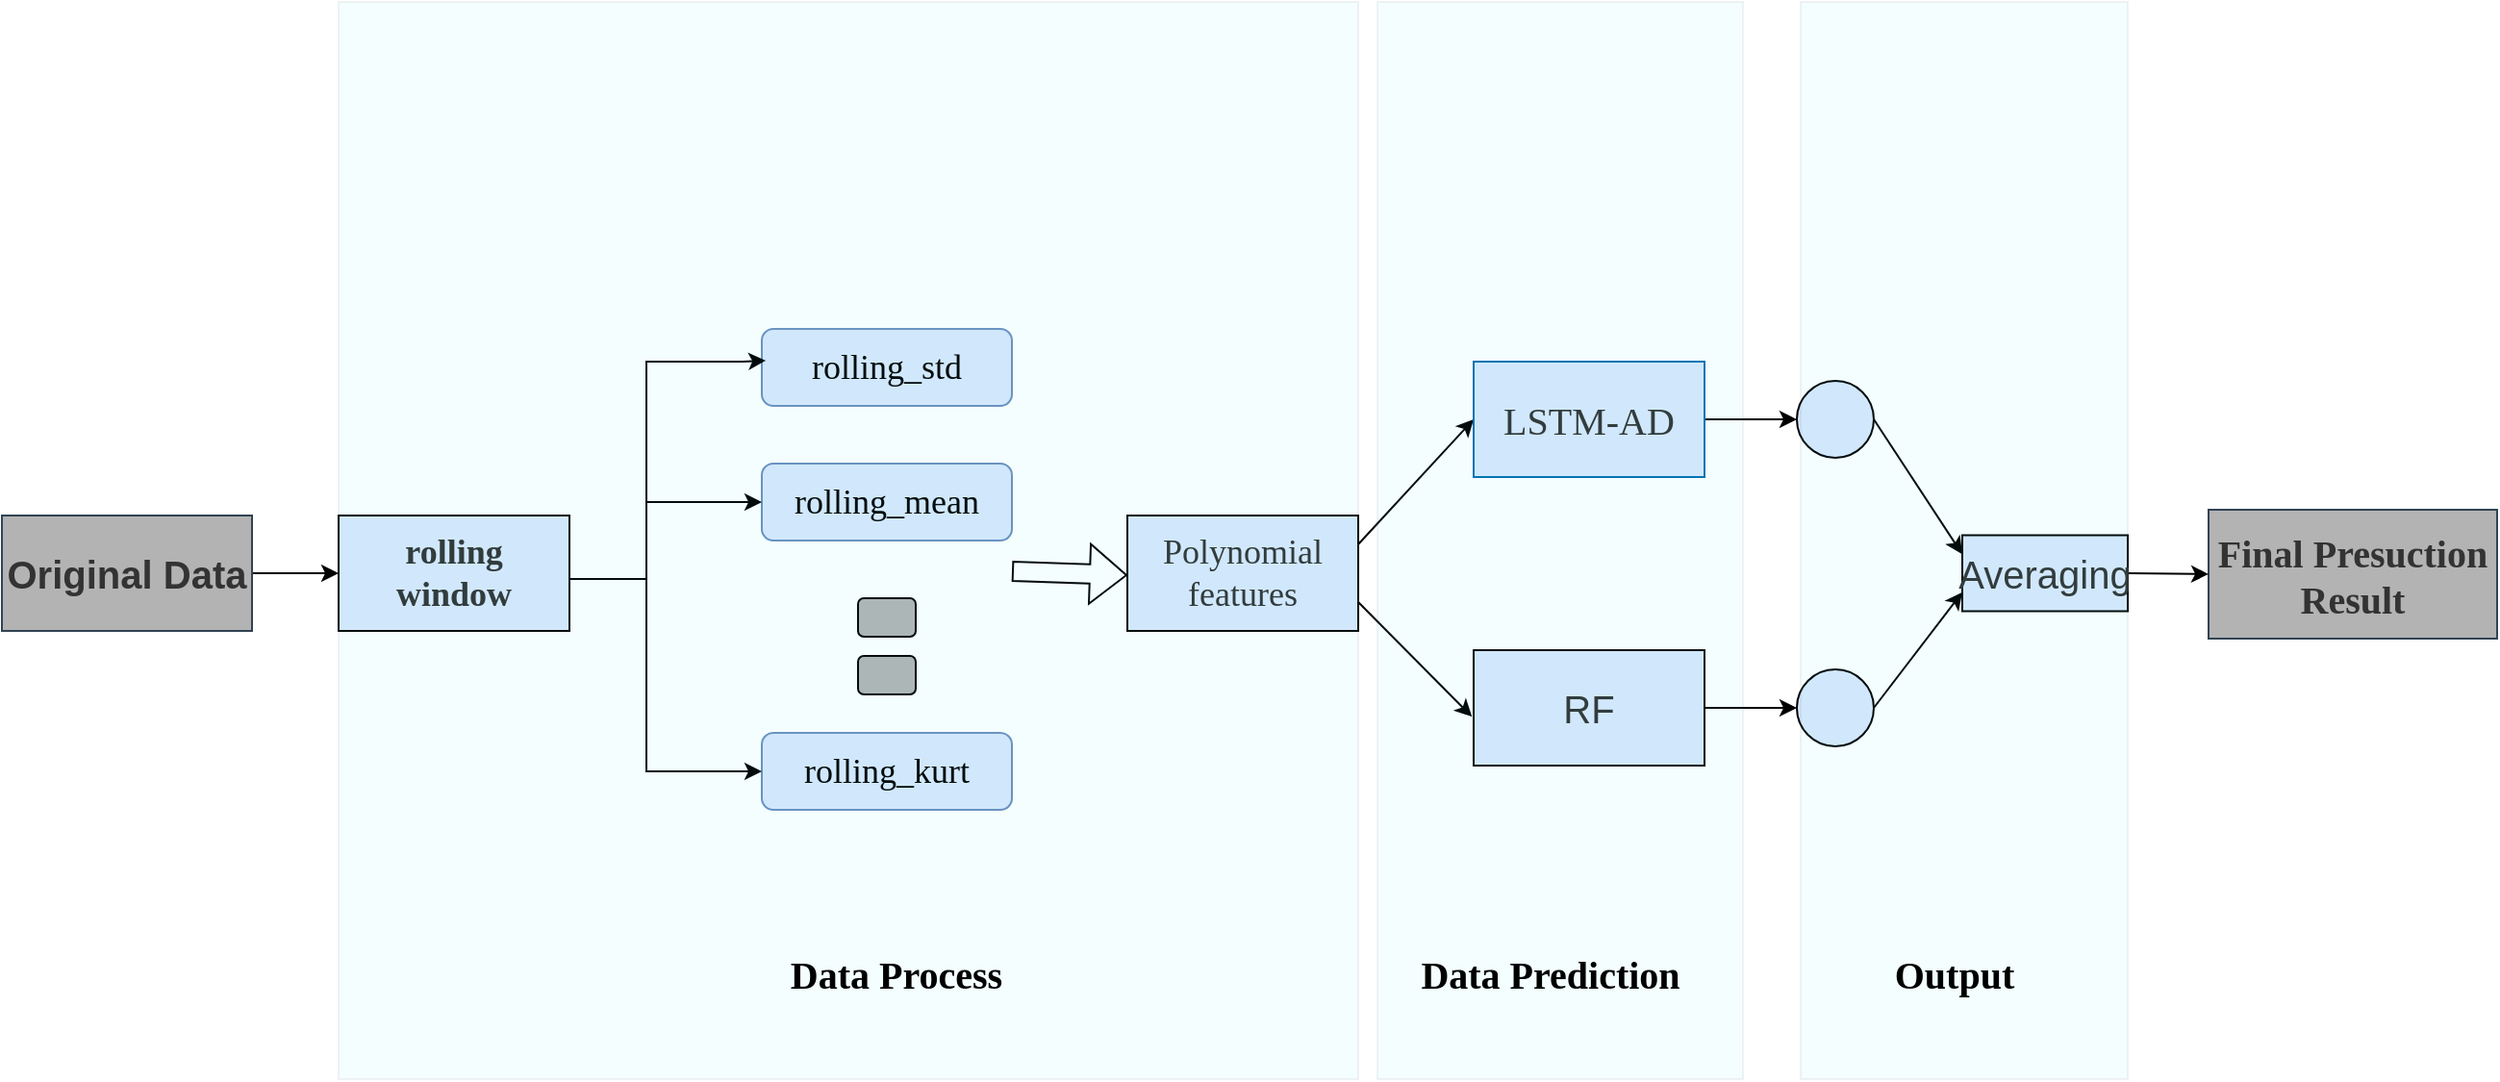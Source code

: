 <mxfile version="24.0.7" type="github">
  <diagram name="第 1 页" id="MAClC-Qz35gJHoBX1igw">
    <mxGraphModel dx="1646" dy="446" grid="1" gridSize="10" guides="0" tooltips="1" connect="1" arrows="0" fold="1" page="1" pageScale="1" pageWidth="827" pageHeight="1169" math="0" shadow="0">
      <root>
        <mxCell id="0" />
        <mxCell id="1" parent="0" />
        <mxCell id="4eGL8hieU2qLonjlvDq8-81" style="edgeStyle=none;rounded=0;orthogonalLoop=1;jettySize=auto;html=1;exitX=1;exitY=0.5;exitDx=0;exitDy=0;entryX=0;entryY=0.5;entryDx=0;entryDy=0;" parent="1" source="4eGL8hieU2qLonjlvDq8-1" target="4eGL8hieU2qLonjlvDq8-2" edge="1">
          <mxGeometry relative="1" as="geometry" />
        </mxCell>
        <mxCell id="4eGL8hieU2qLonjlvDq8-1" value="&lt;font color=&quot;#333333&quot; style=&quot;font-size: 20px;&quot;&gt;&lt;b&gt;Original&amp;nbsp;&lt;span style=&quot;background-color: initial;&quot;&gt;Data&lt;/span&gt;&lt;/b&gt;&lt;/font&gt;" style="rounded=0;whiteSpace=wrap;html=1;fillColor=#B3B3B3;strokeColor=#314354;fontColor=#ffffff;" parent="1" vertex="1">
          <mxGeometry x="-205" y="267" width="130" height="60" as="geometry" />
        </mxCell>
        <mxCell id="4eGL8hieU2qLonjlvDq8-2" value="&lt;b style=&quot;font-size: 18px;&quot;&gt;&lt;span style=&quot;font-family: 等线;&quot; lang=&quot;EN-US&quot;&gt;&lt;font color=&quot;#333333&quot;&gt;rolling&lt;br&gt;window&lt;/font&gt;&lt;/span&gt;&lt;/b&gt;" style="rounded=0;whiteSpace=wrap;html=1;fillColor=#DAE8FC;" parent="1" vertex="1">
          <mxGeometry x="-30" y="267" width="120" height="60" as="geometry" />
        </mxCell>
        <mxCell id="4eGL8hieU2qLonjlvDq8-24" value="&lt;div style=&quot;font-size: 18px;&quot;&gt;&lt;span style=&quot;font-family: &amp;quot;Times New Roman&amp;quot;;&quot;&gt;rolling_mean&lt;/span&gt;&lt;br&gt;&lt;/div&gt;" style="rounded=1;whiteSpace=wrap;html=1;fillColor=#dae8fc;strokeColor=#6c8ebf;" parent="1" vertex="1">
          <mxGeometry x="190" y="240" width="130" height="40" as="geometry" />
        </mxCell>
        <mxCell id="4eGL8hieU2qLonjlvDq8-25" value="&lt;div&gt;&lt;font style=&quot;font-size: 18px;&quot; face=&quot;Times New Roman&quot;&gt;rolling_kurt&lt;/font&gt;&lt;/div&gt;" style="rounded=1;whiteSpace=wrap;html=1;fillColor=#dae8fc;strokeColor=#6c8ebf;" parent="1" vertex="1">
          <mxGeometry x="190" y="380" width="130" height="40" as="geometry" />
        </mxCell>
        <mxCell id="4eGL8hieU2qLonjlvDq8-26" value="&lt;div&gt;&lt;font face=&quot;Times New Roman&quot; style=&quot;font-size: 18px;&quot;&gt;rolling_std&lt;/font&gt;&lt;/div&gt;" style="rounded=1;whiteSpace=wrap;html=1;fillColor=#dae8fc;strokeColor=#6c8ebf;" parent="1" vertex="1">
          <mxGeometry x="190" y="170" width="130" height="40" as="geometry" />
        </mxCell>
        <mxCell id="4eGL8hieU2qLonjlvDq8-35" value="" style="rounded=1;whiteSpace=wrap;html=1;fillColor=#B3B3B3;" parent="1" vertex="1">
          <mxGeometry x="240" y="310" width="30" height="20" as="geometry" />
        </mxCell>
        <mxCell id="4eGL8hieU2qLonjlvDq8-37" value="" style="rounded=1;whiteSpace=wrap;html=1;fillColor=#B3B3B3;" parent="1" vertex="1">
          <mxGeometry x="240" y="340" width="30" height="20" as="geometry" />
        </mxCell>
        <mxCell id="4eGL8hieU2qLonjlvDq8-73" style="edgeStyle=none;rounded=0;orthogonalLoop=1;jettySize=auto;html=1;exitX=1;exitY=0.25;exitDx=0;exitDy=0;entryX=0;entryY=0.5;entryDx=0;entryDy=0;" parent="1" source="4eGL8hieU2qLonjlvDq8-38" target="4eGL8hieU2qLonjlvDq8-39" edge="1">
          <mxGeometry relative="1" as="geometry" />
        </mxCell>
        <mxCell id="4eGL8hieU2qLonjlvDq8-38" value="&lt;span style=&quot;&quot; lang=&quot;EN-US&quot;&gt;&lt;font color=&quot;#333333&quot; style=&quot;font-size: 18px;&quot; face=&quot;Times New Roman&quot;&gt;Polynomial&lt;br&gt;features&lt;/font&gt;&lt;/span&gt;" style="rounded=0;whiteSpace=wrap;html=1;fillColor=#DAE8FC;" parent="1" vertex="1">
          <mxGeometry x="380" y="267" width="120" height="60" as="geometry" />
        </mxCell>
        <mxCell id="4eGL8hieU2qLonjlvDq8-82" style="edgeStyle=none;rounded=0;orthogonalLoop=1;jettySize=auto;html=1;exitX=1;exitY=0.5;exitDx=0;exitDy=0;entryX=0;entryY=0.5;entryDx=0;entryDy=0;" parent="1" source="4eGL8hieU2qLonjlvDq8-39" target="4eGL8hieU2qLonjlvDq8-48" edge="1">
          <mxGeometry relative="1" as="geometry" />
        </mxCell>
        <mxCell id="4eGL8hieU2qLonjlvDq8-39" value="&lt;font color=&quot;#333333&quot; style=&quot;font-size: 20px;&quot; face=&quot;Times New Roman&quot;&gt;LSTM-AD&lt;/font&gt;" style="rounded=0;whiteSpace=wrap;html=1;fillColor=#DAE8FC;fontColor=#ffffff;strokeColor=#006EAF;" parent="1" vertex="1">
          <mxGeometry x="560" y="187" width="120" height="60" as="geometry" />
        </mxCell>
        <mxCell id="4eGL8hieU2qLonjlvDq8-83" style="edgeStyle=none;rounded=0;orthogonalLoop=1;jettySize=auto;html=1;exitX=1;exitY=0.5;exitDx=0;exitDy=0;entryX=0;entryY=0.5;entryDx=0;entryDy=0;" parent="1" source="4eGL8hieU2qLonjlvDq8-40" target="4eGL8hieU2qLonjlvDq8-49" edge="1">
          <mxGeometry relative="1" as="geometry" />
        </mxCell>
        <mxCell id="4eGL8hieU2qLonjlvDq8-40" value="&lt;font color=&quot;#333333&quot; style=&quot;font-size: 20px;&quot;&gt;RF&lt;/font&gt;" style="rounded=0;whiteSpace=wrap;html=1;fillColor=#DAE8FC;" parent="1" vertex="1">
          <mxGeometry x="560" y="337" width="120" height="60" as="geometry" />
        </mxCell>
        <mxCell id="4eGL8hieU2qLonjlvDq8-47" value="&lt;font style=&quot;font-size: 20px;&quot; face=&quot;Times New Roman&quot; color=&quot;#333333&quot;&gt;&lt;b style=&quot;&quot;&gt;Final Presuction&lt;/b&gt;&lt;/font&gt;&lt;div style=&quot;color: rgb(0, 0, 0); font-size: 20px;&quot;&gt;&lt;font style=&quot;font-size: 20px;&quot; face=&quot;Times New Roman&quot; color=&quot;#333333&quot;&gt;&lt;b style=&quot;&quot;&gt;Result&lt;/b&gt;&lt;/font&gt;&lt;/div&gt;" style="rounded=0;whiteSpace=wrap;html=1;fillColor=#B3B3B3;strokeColor=#314354;fontColor=#ffffff;" parent="1" vertex="1">
          <mxGeometry x="942" y="264" width="150" height="67" as="geometry" />
        </mxCell>
        <mxCell id="4eGL8hieU2qLonjlvDq8-84" style="edgeStyle=none;rounded=0;orthogonalLoop=1;jettySize=auto;html=1;exitX=1;exitY=0.5;exitDx=0;exitDy=0;entryX=0;entryY=0.25;entryDx=0;entryDy=0;" parent="1" source="4eGL8hieU2qLonjlvDq8-48" target="4eGL8hieU2qLonjlvDq8-51" edge="1">
          <mxGeometry relative="1" as="geometry" />
        </mxCell>
        <mxCell id="4eGL8hieU2qLonjlvDq8-48" value="" style="ellipse;whiteSpace=wrap;html=1;aspect=fixed;fillColor=#DAE8FC;" parent="1" vertex="1">
          <mxGeometry x="728" y="197" width="40" height="40" as="geometry" />
        </mxCell>
        <mxCell id="4eGL8hieU2qLonjlvDq8-85" style="edgeStyle=none;rounded=0;orthogonalLoop=1;jettySize=auto;html=1;exitX=1;exitY=0.5;exitDx=0;exitDy=0;entryX=0;entryY=0.75;entryDx=0;entryDy=0;" parent="1" source="4eGL8hieU2qLonjlvDq8-49" target="4eGL8hieU2qLonjlvDq8-51" edge="1">
          <mxGeometry relative="1" as="geometry" />
        </mxCell>
        <mxCell id="4eGL8hieU2qLonjlvDq8-49" value="" style="ellipse;whiteSpace=wrap;html=1;aspect=fixed;fillColor=#DAE8FC;" parent="1" vertex="1">
          <mxGeometry x="728" y="347" width="40" height="40" as="geometry" />
        </mxCell>
        <mxCell id="4eGL8hieU2qLonjlvDq8-87" style="edgeStyle=none;rounded=0;orthogonalLoop=1;jettySize=auto;html=1;exitX=1;exitY=0.5;exitDx=0;exitDy=0;entryX=0;entryY=0.5;entryDx=0;entryDy=0;" parent="1" source="4eGL8hieU2qLonjlvDq8-51" target="4eGL8hieU2qLonjlvDq8-47" edge="1">
          <mxGeometry relative="1" as="geometry" />
        </mxCell>
        <mxCell id="4eGL8hieU2qLonjlvDq8-51" value="&lt;font color=&quot;#333333&quot; style=&quot;font-size: 20px;&quot;&gt;Averaging&lt;/font&gt;" style="rounded=0;whiteSpace=wrap;html=1;fillColor=#DAE8FC;" parent="1" vertex="1">
          <mxGeometry x="814" y="277.25" width="86" height="39.5" as="geometry" />
        </mxCell>
        <mxCell id="4eGL8hieU2qLonjlvDq8-53" value="" style="shape=flexArrow;endArrow=classic;html=1;rounded=0;entryX=0;entryY=0.75;entryDx=0;entryDy=0;" parent="1" edge="1">
          <mxGeometry width="50" height="50" relative="1" as="geometry">
            <mxPoint x="320" y="296" as="sourcePoint" />
            <mxPoint x="380" y="298" as="targetPoint" />
          </mxGeometry>
        </mxCell>
        <mxCell id="4eGL8hieU2qLonjlvDq8-60" style="edgeStyle=none;rounded=0;orthogonalLoop=1;jettySize=auto;html=1;exitX=1;exitY=1;exitDx=0;exitDy=0;exitPerimeter=0;entryX=0;entryY=0.5;entryDx=0;entryDy=0;" parent="1" source="4eGL8hieU2qLonjlvDq8-59" target="4eGL8hieU2qLonjlvDq8-25" edge="1">
          <mxGeometry relative="1" as="geometry" />
        </mxCell>
        <mxCell id="4eGL8hieU2qLonjlvDq8-59" value="" style="strokeWidth=1;html=1;shape=mxgraph.flowchart.annotation_1;align=left;pointerEvents=1;" parent="1" vertex="1">
          <mxGeometry x="130" y="187" width="50" height="213" as="geometry" />
        </mxCell>
        <mxCell id="4eGL8hieU2qLonjlvDq8-71" style="edgeStyle=none;rounded=0;orthogonalLoop=1;jettySize=auto;html=1;exitX=1;exitY=0.5;exitDx=0;exitDy=0;exitPerimeter=0;entryX=0;entryY=0.5;entryDx=0;entryDy=0;" parent="1" source="4eGL8hieU2qLonjlvDq8-64" target="4eGL8hieU2qLonjlvDq8-24" edge="1">
          <mxGeometry relative="1" as="geometry" />
        </mxCell>
        <mxCell id="4eGL8hieU2qLonjlvDq8-64" value="" style="line;strokeWidth=1;html=1;" parent="1" vertex="1">
          <mxGeometry x="130" y="255" width="40" height="10" as="geometry" />
        </mxCell>
        <mxCell id="4eGL8hieU2qLonjlvDq8-72" style="edgeStyle=none;rounded=0;orthogonalLoop=1;jettySize=auto;html=1;exitX=1;exitY=0;exitDx=0;exitDy=0;exitPerimeter=0;entryX=0.016;entryY=0.411;entryDx=0;entryDy=0;entryPerimeter=0;" parent="1" source="4eGL8hieU2qLonjlvDq8-59" target="4eGL8hieU2qLonjlvDq8-26" edge="1">
          <mxGeometry relative="1" as="geometry" />
        </mxCell>
        <mxCell id="4eGL8hieU2qLonjlvDq8-74" style="edgeStyle=none;rounded=0;orthogonalLoop=1;jettySize=auto;html=1;exitX=1;exitY=0.75;exitDx=0;exitDy=0;entryX=-0.007;entryY=0.577;entryDx=0;entryDy=0;entryPerimeter=0;" parent="1" source="4eGL8hieU2qLonjlvDq8-38" target="4eGL8hieU2qLonjlvDq8-40" edge="1">
          <mxGeometry relative="1" as="geometry" />
        </mxCell>
        <mxCell id="4eGL8hieU2qLonjlvDq8-79" value="" style="line;strokeWidth=1;html=1;" parent="1" vertex="1">
          <mxGeometry x="90" y="260" width="40" height="80" as="geometry" />
        </mxCell>
        <mxCell id="4eGL8hieU2qLonjlvDq8-90" value="" style="verticalLabelPosition=bottom;verticalAlign=top;html=1;shape=mxgraph.basic.rect;fillColor2=none;strokeWidth=1;size=20;indent=5;opacity=5;fillColor=#36DDFF;" parent="1" vertex="1">
          <mxGeometry x="-30" width="530" height="560" as="geometry" />
        </mxCell>
        <mxCell id="4eGL8hieU2qLonjlvDq8-91" value="" style="verticalLabelPosition=bottom;verticalAlign=top;html=1;shape=mxgraph.basic.rect;fillColor2=none;strokeWidth=1;size=20;indent=5;opacity=5;fillColor=#36DDFF;" parent="1" vertex="1">
          <mxGeometry x="730" width="170" height="560" as="geometry" />
        </mxCell>
        <mxCell id="4eGL8hieU2qLonjlvDq8-92" value="" style="verticalLabelPosition=bottom;verticalAlign=top;html=1;shape=mxgraph.basic.rect;fillColor2=none;strokeWidth=1;size=20;indent=5;opacity=5;fillColor=#36DDFF;" parent="1" vertex="1">
          <mxGeometry x="510" width="190" height="560" as="geometry" />
        </mxCell>
        <mxCell id="4eGL8hieU2qLonjlvDq8-93" value="&lt;font style=&quot;font-size: 20px;&quot; face=&quot;Times New Roman&quot;&gt;&lt;b&gt;Data Process&lt;/b&gt;&lt;/font&gt;" style="text;strokeColor=none;align=center;fillColor=none;html=1;verticalAlign=middle;whiteSpace=wrap;rounded=0;" parent="1" vertex="1">
          <mxGeometry x="190" y="490" width="140" height="30" as="geometry" />
        </mxCell>
        <mxCell id="4eGL8hieU2qLonjlvDq8-94" value="&lt;font style=&quot;font-size: 20px;&quot; face=&quot;Times New Roman&quot;&gt;&lt;b&gt;Data Prediction&lt;/b&gt;&lt;/font&gt;" style="text;strokeColor=none;align=center;fillColor=none;html=1;verticalAlign=middle;whiteSpace=wrap;rounded=0;" parent="1" vertex="1">
          <mxGeometry x="530" y="490" width="140" height="30" as="geometry" />
        </mxCell>
        <mxCell id="4eGL8hieU2qLonjlvDq8-95" value="&lt;font style=&quot;font-size: 20px;&quot; face=&quot;Times New Roman&quot;&gt;&lt;b&gt;Output&lt;/b&gt;&lt;/font&gt;" style="text;strokeColor=none;align=center;fillColor=none;html=1;verticalAlign=middle;whiteSpace=wrap;rounded=0;" parent="1" vertex="1">
          <mxGeometry x="740" y="490" width="140" height="30" as="geometry" />
        </mxCell>
      </root>
    </mxGraphModel>
  </diagram>
</mxfile>
